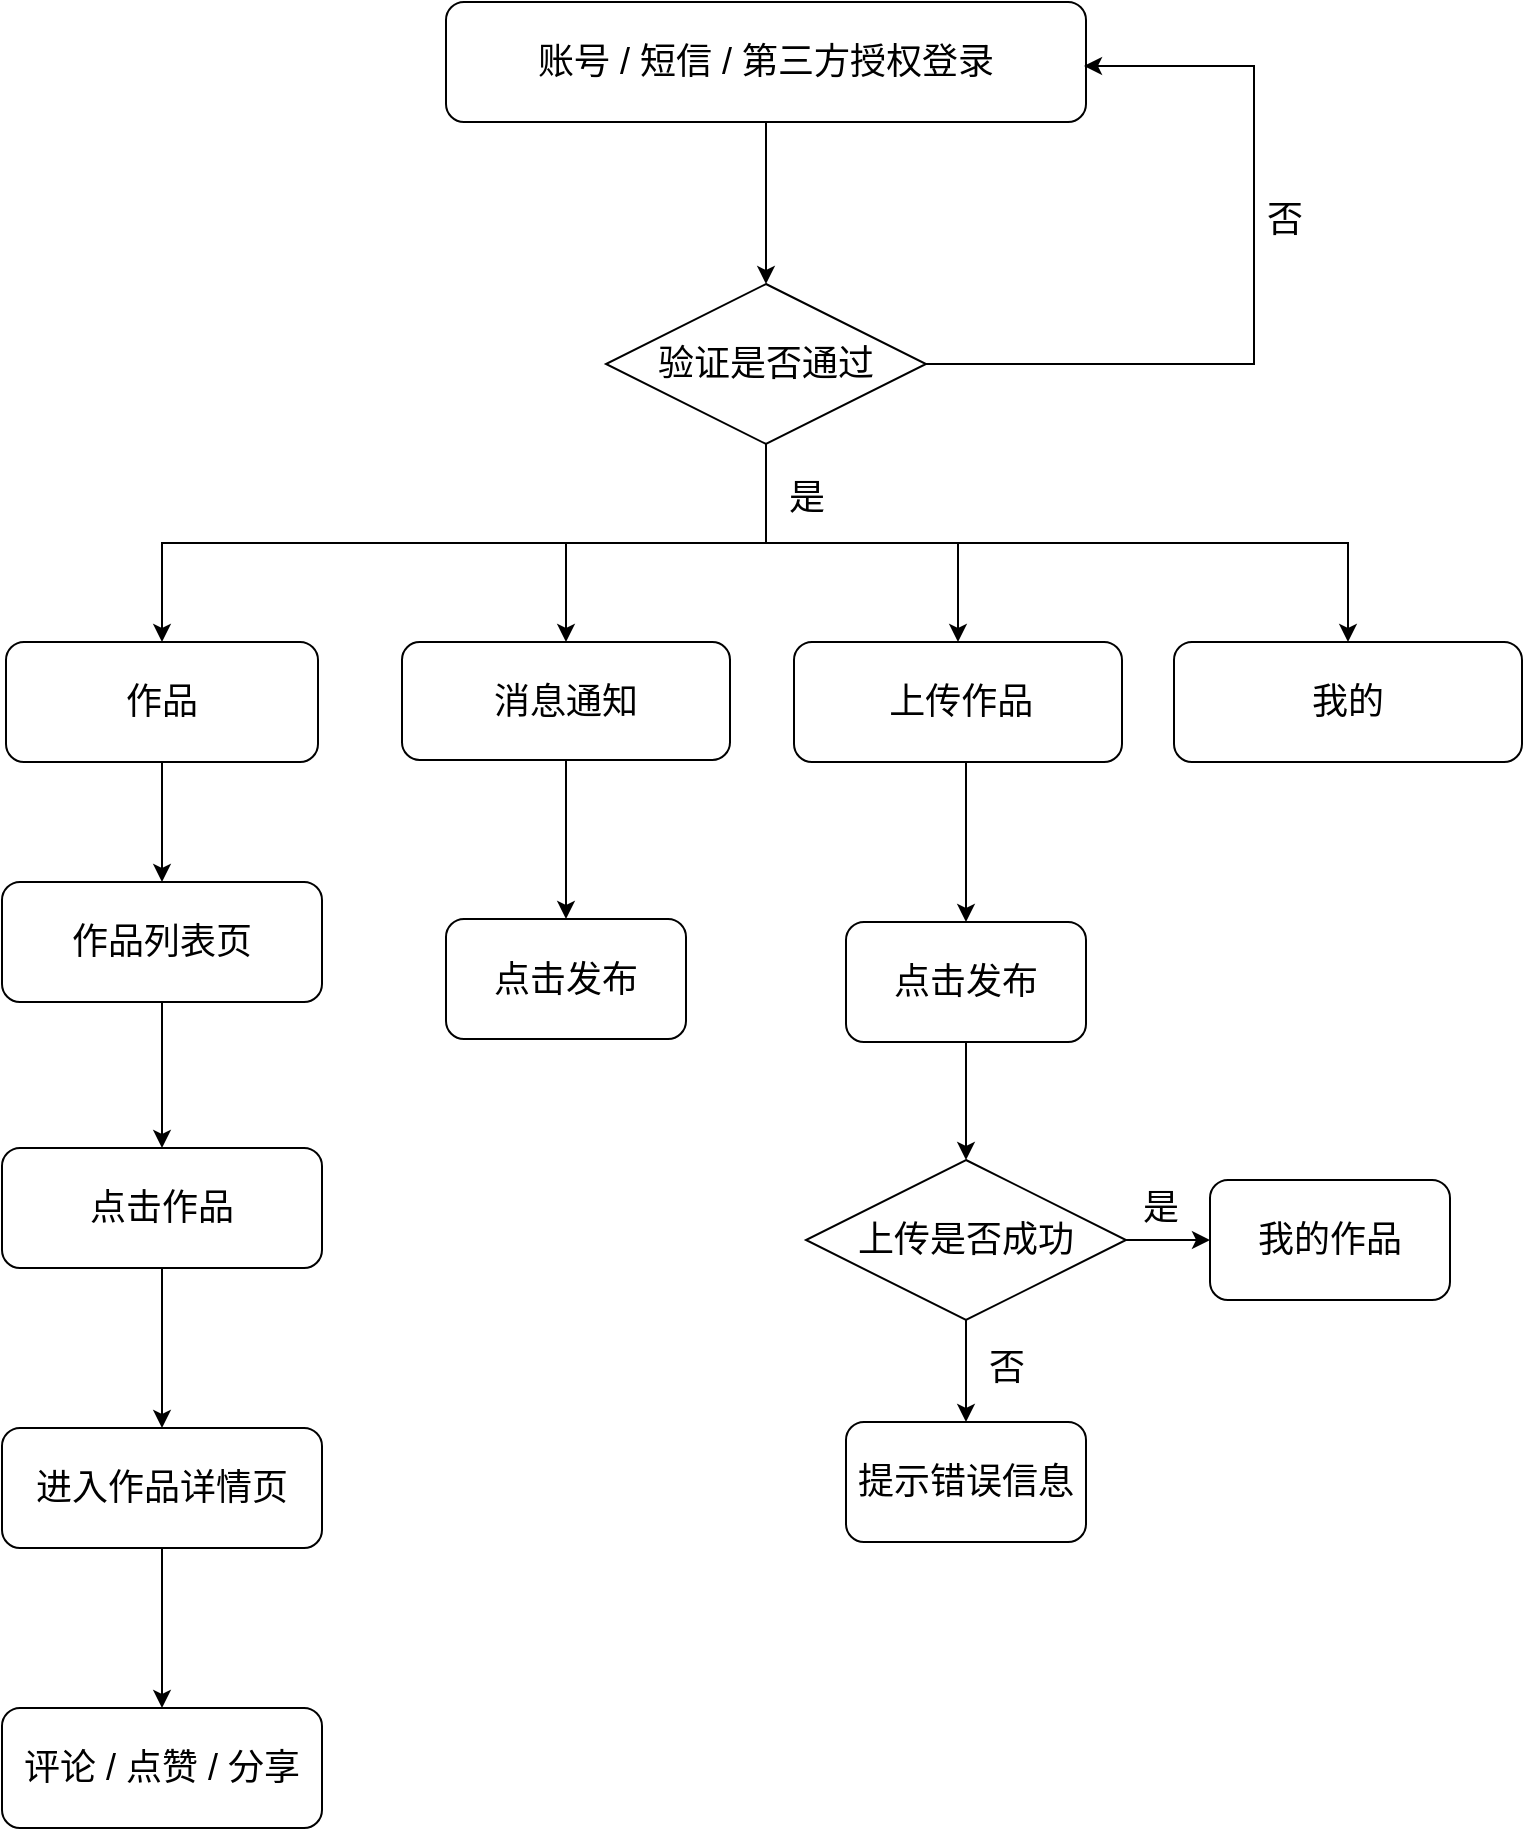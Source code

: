 <mxfile version="21.6.2" type="github">
  <diagram name="第 1 页" id="64XDmGbhgn4v8U2-Gf78">
    <mxGraphModel dx="3163" dy="3136" grid="1" gridSize="10" guides="1" tooltips="1" connect="1" arrows="1" fold="1" page="1" pageScale="1" pageWidth="827" pageHeight="1169" math="0" shadow="0">
      <root>
        <mxCell id="0" />
        <mxCell id="1" parent="0" />
        <mxCell id="XFw0k5FgELGrsxw95LTb-7" value="" style="edgeStyle=orthogonalEdgeStyle;rounded=0;orthogonalLoop=1;jettySize=auto;html=1;" edge="1" parent="1" source="XFw0k5FgELGrsxw95LTb-1" target="XFw0k5FgELGrsxw95LTb-6">
          <mxGeometry relative="1" as="geometry" />
        </mxCell>
        <mxCell id="XFw0k5FgELGrsxw95LTb-1" value="&lt;span style=&quot;font-size: 18px;&quot;&gt;账号 / 短信 / 第三方授权登录&lt;/span&gt;" style="rounded=1;whiteSpace=wrap;html=1;" vertex="1" parent="1">
          <mxGeometry x="-1300" y="-2300" width="320" height="60" as="geometry" />
        </mxCell>
        <mxCell id="XFw0k5FgELGrsxw95LTb-14" style="edgeStyle=orthogonalEdgeStyle;rounded=0;orthogonalLoop=1;jettySize=auto;html=1;entryX=1;entryY=0.25;entryDx=0;entryDy=0;exitX=1;exitY=0.5;exitDx=0;exitDy=0;" edge="1" parent="1" source="XFw0k5FgELGrsxw95LTb-6">
          <mxGeometry relative="1" as="geometry">
            <mxPoint x="-1056" y="-2119" as="sourcePoint" />
            <mxPoint x="-981" y="-2268" as="targetPoint" />
            <Array as="points">
              <mxPoint x="-896" y="-2119" />
              <mxPoint x="-896" y="-2268" />
            </Array>
          </mxGeometry>
        </mxCell>
        <mxCell id="XFw0k5FgELGrsxw95LTb-15" value="&lt;font style=&quot;font-size: 18px;&quot;&gt;否&lt;/font&gt;" style="edgeLabel;html=1;align=center;verticalAlign=middle;resizable=0;points=[];" vertex="1" connectable="0" parent="XFw0k5FgELGrsxw95LTb-14">
          <mxGeometry x="0.184" y="-7" relative="1" as="geometry">
            <mxPoint x="8" y="-1" as="offset" />
          </mxGeometry>
        </mxCell>
        <mxCell id="XFw0k5FgELGrsxw95LTb-29" style="edgeStyle=orthogonalEdgeStyle;rounded=0;orthogonalLoop=1;jettySize=auto;html=1;exitX=0.5;exitY=1;exitDx=0;exitDy=0;entryX=0.5;entryY=0;entryDx=0;entryDy=0;" edge="1" parent="1" source="XFw0k5FgELGrsxw95LTb-6" target="XFw0k5FgELGrsxw95LTb-26">
          <mxGeometry relative="1" as="geometry" />
        </mxCell>
        <mxCell id="XFw0k5FgELGrsxw95LTb-30" style="edgeStyle=orthogonalEdgeStyle;rounded=0;orthogonalLoop=1;jettySize=auto;html=1;exitX=0.5;exitY=1;exitDx=0;exitDy=0;entryX=0.5;entryY=0;entryDx=0;entryDy=0;" edge="1" parent="1" source="XFw0k5FgELGrsxw95LTb-6" target="XFw0k5FgELGrsxw95LTb-27">
          <mxGeometry relative="1" as="geometry" />
        </mxCell>
        <mxCell id="XFw0k5FgELGrsxw95LTb-32" style="edgeStyle=orthogonalEdgeStyle;rounded=0;orthogonalLoop=1;jettySize=auto;html=1;exitX=0.5;exitY=1;exitDx=0;exitDy=0;entryX=0.5;entryY=0;entryDx=0;entryDy=0;" edge="1" parent="1" source="XFw0k5FgELGrsxw95LTb-6" target="XFw0k5FgELGrsxw95LTb-25">
          <mxGeometry relative="1" as="geometry" />
        </mxCell>
        <mxCell id="XFw0k5FgELGrsxw95LTb-33" style="edgeStyle=orthogonalEdgeStyle;rounded=0;orthogonalLoop=1;jettySize=auto;html=1;exitX=0.5;exitY=1;exitDx=0;exitDy=0;entryX=0.5;entryY=0;entryDx=0;entryDy=0;" edge="1" parent="1" source="XFw0k5FgELGrsxw95LTb-6" target="XFw0k5FgELGrsxw95LTb-23">
          <mxGeometry relative="1" as="geometry" />
        </mxCell>
        <mxCell id="XFw0k5FgELGrsxw95LTb-6" value="&lt;font style=&quot;font-size: 18px;&quot;&gt;验证是否通过&lt;/font&gt;" style="rhombus;whiteSpace=wrap;html=1;" vertex="1" parent="1">
          <mxGeometry x="-1220" y="-2159" width="160" height="80" as="geometry" />
        </mxCell>
        <mxCell id="XFw0k5FgELGrsxw95LTb-17" value="" style="edgeStyle=orthogonalEdgeStyle;rounded=0;orthogonalLoop=1;jettySize=auto;html=1;" edge="1" parent="1" source="XFw0k5FgELGrsxw95LTb-11" target="XFw0k5FgELGrsxw95LTb-16">
          <mxGeometry relative="1" as="geometry">
            <Array as="points">
              <mxPoint x="-1442" y="-1770" />
              <mxPoint x="-1442" y="-1770" />
            </Array>
          </mxGeometry>
        </mxCell>
        <mxCell id="XFw0k5FgELGrsxw95LTb-11" value="&lt;span style=&quot;font-size: 18px;&quot;&gt;作品列表页&lt;/span&gt;" style="rounded=1;whiteSpace=wrap;html=1;" vertex="1" parent="1">
          <mxGeometry x="-1522" y="-1860" width="160" height="60" as="geometry" />
        </mxCell>
        <mxCell id="XFw0k5FgELGrsxw95LTb-12" value="&lt;font style=&quot;font-size: 18px;&quot;&gt;是&lt;/font&gt;" style="text;html=1;align=center;verticalAlign=middle;resizable=0;points=[];autosize=1;strokeColor=none;fillColor=none;" vertex="1" parent="1">
          <mxGeometry x="-1140" y="-2072" width="40" height="40" as="geometry" />
        </mxCell>
        <mxCell id="XFw0k5FgELGrsxw95LTb-19" value="" style="edgeStyle=orthogonalEdgeStyle;rounded=0;orthogonalLoop=1;jettySize=auto;html=1;" edge="1" parent="1" source="XFw0k5FgELGrsxw95LTb-16" target="XFw0k5FgELGrsxw95LTb-18">
          <mxGeometry relative="1" as="geometry" />
        </mxCell>
        <mxCell id="XFw0k5FgELGrsxw95LTb-16" value="&lt;font style=&quot;font-size: 18px;&quot;&gt;点击作品&lt;/font&gt;" style="whiteSpace=wrap;html=1;rounded=1;" vertex="1" parent="1">
          <mxGeometry x="-1522" y="-1727" width="160" height="60" as="geometry" />
        </mxCell>
        <mxCell id="XFw0k5FgELGrsxw95LTb-21" value="" style="edgeStyle=orthogonalEdgeStyle;rounded=0;orthogonalLoop=1;jettySize=auto;html=1;" edge="1" parent="1" source="XFw0k5FgELGrsxw95LTb-18" target="XFw0k5FgELGrsxw95LTb-20">
          <mxGeometry relative="1" as="geometry" />
        </mxCell>
        <mxCell id="XFw0k5FgELGrsxw95LTb-18" value="&lt;font style=&quot;font-size: 18px;&quot;&gt;进入作品详情页&lt;/font&gt;" style="whiteSpace=wrap;html=1;rounded=1;" vertex="1" parent="1">
          <mxGeometry x="-1522" y="-1587" width="160" height="60" as="geometry" />
        </mxCell>
        <mxCell id="XFw0k5FgELGrsxw95LTb-20" value="&lt;font style=&quot;font-size: 18px;&quot;&gt;评论 / 点赞 / 分享&lt;/font&gt;" style="whiteSpace=wrap;html=1;rounded=1;" vertex="1" parent="1">
          <mxGeometry x="-1522" y="-1447" width="160" height="60" as="geometry" />
        </mxCell>
        <mxCell id="XFw0k5FgELGrsxw95LTb-31" style="edgeStyle=orthogonalEdgeStyle;rounded=0;orthogonalLoop=1;jettySize=auto;html=1;exitX=0.5;exitY=1;exitDx=0;exitDy=0;entryX=0.5;entryY=0;entryDx=0;entryDy=0;" edge="1" parent="1" source="XFw0k5FgELGrsxw95LTb-23" target="XFw0k5FgELGrsxw95LTb-11">
          <mxGeometry relative="1" as="geometry" />
        </mxCell>
        <mxCell id="XFw0k5FgELGrsxw95LTb-23" value="&lt;font style=&quot;font-size: 18px;&quot;&gt;作品&lt;/font&gt;" style="rounded=1;whiteSpace=wrap;html=1;" vertex="1" parent="1">
          <mxGeometry x="-1520" y="-1980" width="156" height="60" as="geometry" />
        </mxCell>
        <mxCell id="XFw0k5FgELGrsxw95LTb-35" value="" style="edgeStyle=orthogonalEdgeStyle;rounded=0;orthogonalLoop=1;jettySize=auto;html=1;" edge="1" parent="1" source="XFw0k5FgELGrsxw95LTb-25" target="XFw0k5FgELGrsxw95LTb-34">
          <mxGeometry relative="1" as="geometry" />
        </mxCell>
        <mxCell id="XFw0k5FgELGrsxw95LTb-25" value="&lt;span style=&quot;font-size: 18px;&quot;&gt;消息通知&lt;/span&gt;" style="rounded=1;whiteSpace=wrap;html=1;" vertex="1" parent="1">
          <mxGeometry x="-1322" y="-1980" width="164" height="59" as="geometry" />
        </mxCell>
        <mxCell id="XFw0k5FgELGrsxw95LTb-37" value="" style="edgeStyle=orthogonalEdgeStyle;rounded=0;orthogonalLoop=1;jettySize=auto;html=1;" edge="1" parent="1" source="XFw0k5FgELGrsxw95LTb-26" target="XFw0k5FgELGrsxw95LTb-36">
          <mxGeometry relative="1" as="geometry">
            <Array as="points">
              <mxPoint x="-1040" y="-1900" />
              <mxPoint x="-1040" y="-1900" />
            </Array>
          </mxGeometry>
        </mxCell>
        <mxCell id="XFw0k5FgELGrsxw95LTb-26" value="&amp;nbsp;&lt;font style=&quot;font-size: 18px;&quot;&gt;上传作品&lt;/font&gt;" style="rounded=1;whiteSpace=wrap;html=1;" vertex="1" parent="1">
          <mxGeometry x="-1126" y="-1980" width="164" height="60" as="geometry" />
        </mxCell>
        <mxCell id="XFw0k5FgELGrsxw95LTb-27" value="&lt;span style=&quot;font-size: 18px;&quot;&gt;我的&lt;br&gt;&lt;/span&gt;" style="rounded=1;whiteSpace=wrap;html=1;" vertex="1" parent="1">
          <mxGeometry x="-936" y="-1980" width="174" height="60" as="geometry" />
        </mxCell>
        <mxCell id="XFw0k5FgELGrsxw95LTb-34" value="&lt;font style=&quot;font-size: 18px;&quot;&gt;点击发布&lt;/font&gt;" style="whiteSpace=wrap;html=1;rounded=1;" vertex="1" parent="1">
          <mxGeometry x="-1300" y="-1841.5" width="120" height="60" as="geometry" />
        </mxCell>
        <mxCell id="XFw0k5FgELGrsxw95LTb-42" style="edgeStyle=orthogonalEdgeStyle;rounded=0;orthogonalLoop=1;jettySize=auto;html=1;exitX=0.5;exitY=1;exitDx=0;exitDy=0;entryX=0.5;entryY=0;entryDx=0;entryDy=0;" edge="1" parent="1" source="XFw0k5FgELGrsxw95LTb-36" target="XFw0k5FgELGrsxw95LTb-38">
          <mxGeometry relative="1" as="geometry" />
        </mxCell>
        <mxCell id="XFw0k5FgELGrsxw95LTb-36" value="&lt;font style=&quot;font-size: 18px;&quot;&gt;点击发布&lt;/font&gt;" style="whiteSpace=wrap;html=1;rounded=1;" vertex="1" parent="1">
          <mxGeometry x="-1100" y="-1840" width="120" height="60" as="geometry" />
        </mxCell>
        <mxCell id="XFw0k5FgELGrsxw95LTb-46" style="edgeStyle=orthogonalEdgeStyle;rounded=0;orthogonalLoop=1;jettySize=auto;html=1;exitX=0.5;exitY=1;exitDx=0;exitDy=0;entryX=0.5;entryY=0;entryDx=0;entryDy=0;" edge="1" parent="1" source="XFw0k5FgELGrsxw95LTb-38" target="XFw0k5FgELGrsxw95LTb-45">
          <mxGeometry relative="1" as="geometry" />
        </mxCell>
        <mxCell id="XFw0k5FgELGrsxw95LTb-49" value="" style="edgeStyle=orthogonalEdgeStyle;rounded=0;orthogonalLoop=1;jettySize=auto;html=1;" edge="1" parent="1" source="XFw0k5FgELGrsxw95LTb-38" target="XFw0k5FgELGrsxw95LTb-48">
          <mxGeometry relative="1" as="geometry" />
        </mxCell>
        <mxCell id="XFw0k5FgELGrsxw95LTb-38" value="&lt;font style=&quot;font-size: 18px;&quot;&gt;上传是否成功&lt;/font&gt;" style="rhombus;whiteSpace=wrap;html=1;" vertex="1" parent="1">
          <mxGeometry x="-1120" y="-1721" width="160" height="80" as="geometry" />
        </mxCell>
        <mxCell id="XFw0k5FgELGrsxw95LTb-45" value="&lt;span style=&quot;font-size: 18px;&quot;&gt;提示错误信息&lt;/span&gt;" style="whiteSpace=wrap;html=1;rounded=1;" vertex="1" parent="1">
          <mxGeometry x="-1100" y="-1590" width="120" height="60" as="geometry" />
        </mxCell>
        <mxCell id="XFw0k5FgELGrsxw95LTb-47" value="&lt;font style=&quot;font-size: 18px;&quot;&gt;否&lt;/font&gt;" style="text;html=1;align=center;verticalAlign=middle;resizable=0;points=[];autosize=1;strokeColor=none;fillColor=none;" vertex="1" parent="1">
          <mxGeometry x="-1040" y="-1637" width="40" height="40" as="geometry" />
        </mxCell>
        <mxCell id="XFw0k5FgELGrsxw95LTb-48" value="&lt;font style=&quot;font-size: 18px;&quot;&gt;我的作品&lt;/font&gt;" style="whiteSpace=wrap;html=1;rounded=1;glass=0;shadow=0;" vertex="1" parent="1">
          <mxGeometry x="-918" y="-1711" width="120" height="60" as="geometry" />
        </mxCell>
        <mxCell id="XFw0k5FgELGrsxw95LTb-50" value="&lt;font style=&quot;font-size: 18px;&quot;&gt;是&lt;/font&gt;" style="text;html=1;align=center;verticalAlign=middle;resizable=0;points=[];autosize=1;strokeColor=none;fillColor=none;" vertex="1" parent="1">
          <mxGeometry x="-963" y="-1717" width="40" height="40" as="geometry" />
        </mxCell>
      </root>
    </mxGraphModel>
  </diagram>
</mxfile>
